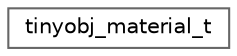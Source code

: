 digraph "Graphical Class Hierarchy"
{
 // LATEX_PDF_SIZE
  bgcolor="transparent";
  edge [fontname=Helvetica,fontsize=10,labelfontname=Helvetica,labelfontsize=10];
  node [fontname=Helvetica,fontsize=10,shape=box,height=0.2,width=0.4];
  rankdir="LR";
  Node0 [id="Node000000",label="tinyobj_material_t",height=0.2,width=0.4,color="grey40", fillcolor="white", style="filled",URL="$structtinyobj__material__t.html",tooltip=" "];
}
